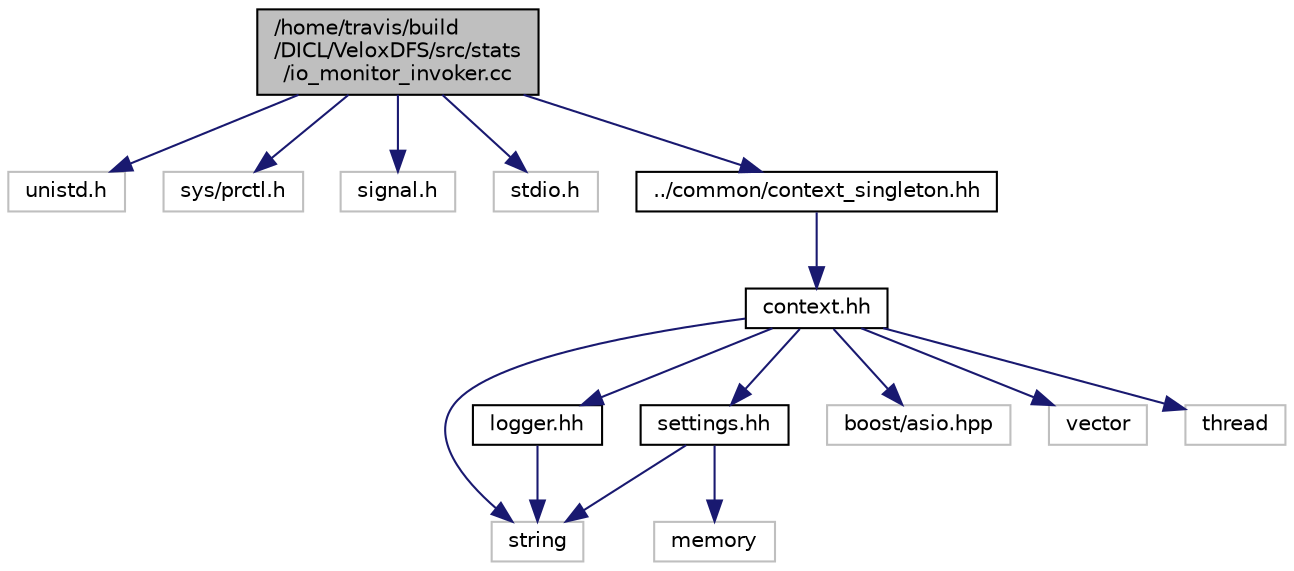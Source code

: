 digraph "/home/travis/build/DICL/VeloxDFS/src/stats/io_monitor_invoker.cc"
{
  edge [fontname="Helvetica",fontsize="10",labelfontname="Helvetica",labelfontsize="10"];
  node [fontname="Helvetica",fontsize="10",shape=record];
  Node1 [label="/home/travis/build\l/DICL/VeloxDFS/src/stats\l/io_monitor_invoker.cc",height=0.2,width=0.4,color="black", fillcolor="grey75", style="filled" fontcolor="black"];
  Node1 -> Node2 [color="midnightblue",fontsize="10",style="solid",fontname="Helvetica"];
  Node2 [label="unistd.h",height=0.2,width=0.4,color="grey75", fillcolor="white", style="filled"];
  Node1 -> Node3 [color="midnightblue",fontsize="10",style="solid",fontname="Helvetica"];
  Node3 [label="sys/prctl.h",height=0.2,width=0.4,color="grey75", fillcolor="white", style="filled"];
  Node1 -> Node4 [color="midnightblue",fontsize="10",style="solid",fontname="Helvetica"];
  Node4 [label="signal.h",height=0.2,width=0.4,color="grey75", fillcolor="white", style="filled"];
  Node1 -> Node5 [color="midnightblue",fontsize="10",style="solid",fontname="Helvetica"];
  Node5 [label="stdio.h",height=0.2,width=0.4,color="grey75", fillcolor="white", style="filled"];
  Node1 -> Node6 [color="midnightblue",fontsize="10",style="solid",fontname="Helvetica"];
  Node6 [label="../common/context_singleton.hh",height=0.2,width=0.4,color="black", fillcolor="white", style="filled",URL="$context__singleton_8hh.html"];
  Node6 -> Node7 [color="midnightblue",fontsize="10",style="solid",fontname="Helvetica"];
  Node7 [label="context.hh",height=0.2,width=0.4,color="black", fillcolor="white", style="filled",URL="$context_8hh.html"];
  Node7 -> Node8 [color="midnightblue",fontsize="10",style="solid",fontname="Helvetica"];
  Node8 [label="settings.hh",height=0.2,width=0.4,color="black", fillcolor="white", style="filled",URL="$settings_8hh.html"];
  Node8 -> Node9 [color="midnightblue",fontsize="10",style="solid",fontname="Helvetica"];
  Node9 [label="string",height=0.2,width=0.4,color="grey75", fillcolor="white", style="filled"];
  Node8 -> Node10 [color="midnightblue",fontsize="10",style="solid",fontname="Helvetica"];
  Node10 [label="memory",height=0.2,width=0.4,color="grey75", fillcolor="white", style="filled"];
  Node7 -> Node11 [color="midnightblue",fontsize="10",style="solid",fontname="Helvetica"];
  Node11 [label="logger.hh",height=0.2,width=0.4,color="black", fillcolor="white", style="filled",URL="$logger_8hh.html"];
  Node11 -> Node9 [color="midnightblue",fontsize="10",style="solid",fontname="Helvetica"];
  Node7 -> Node12 [color="midnightblue",fontsize="10",style="solid",fontname="Helvetica"];
  Node12 [label="boost/asio.hpp",height=0.2,width=0.4,color="grey75", fillcolor="white", style="filled"];
  Node7 -> Node9 [color="midnightblue",fontsize="10",style="solid",fontname="Helvetica"];
  Node7 -> Node13 [color="midnightblue",fontsize="10",style="solid",fontname="Helvetica"];
  Node13 [label="vector",height=0.2,width=0.4,color="grey75", fillcolor="white", style="filled"];
  Node7 -> Node14 [color="midnightblue",fontsize="10",style="solid",fontname="Helvetica"];
  Node14 [label="thread",height=0.2,width=0.4,color="grey75", fillcolor="white", style="filled"];
}

